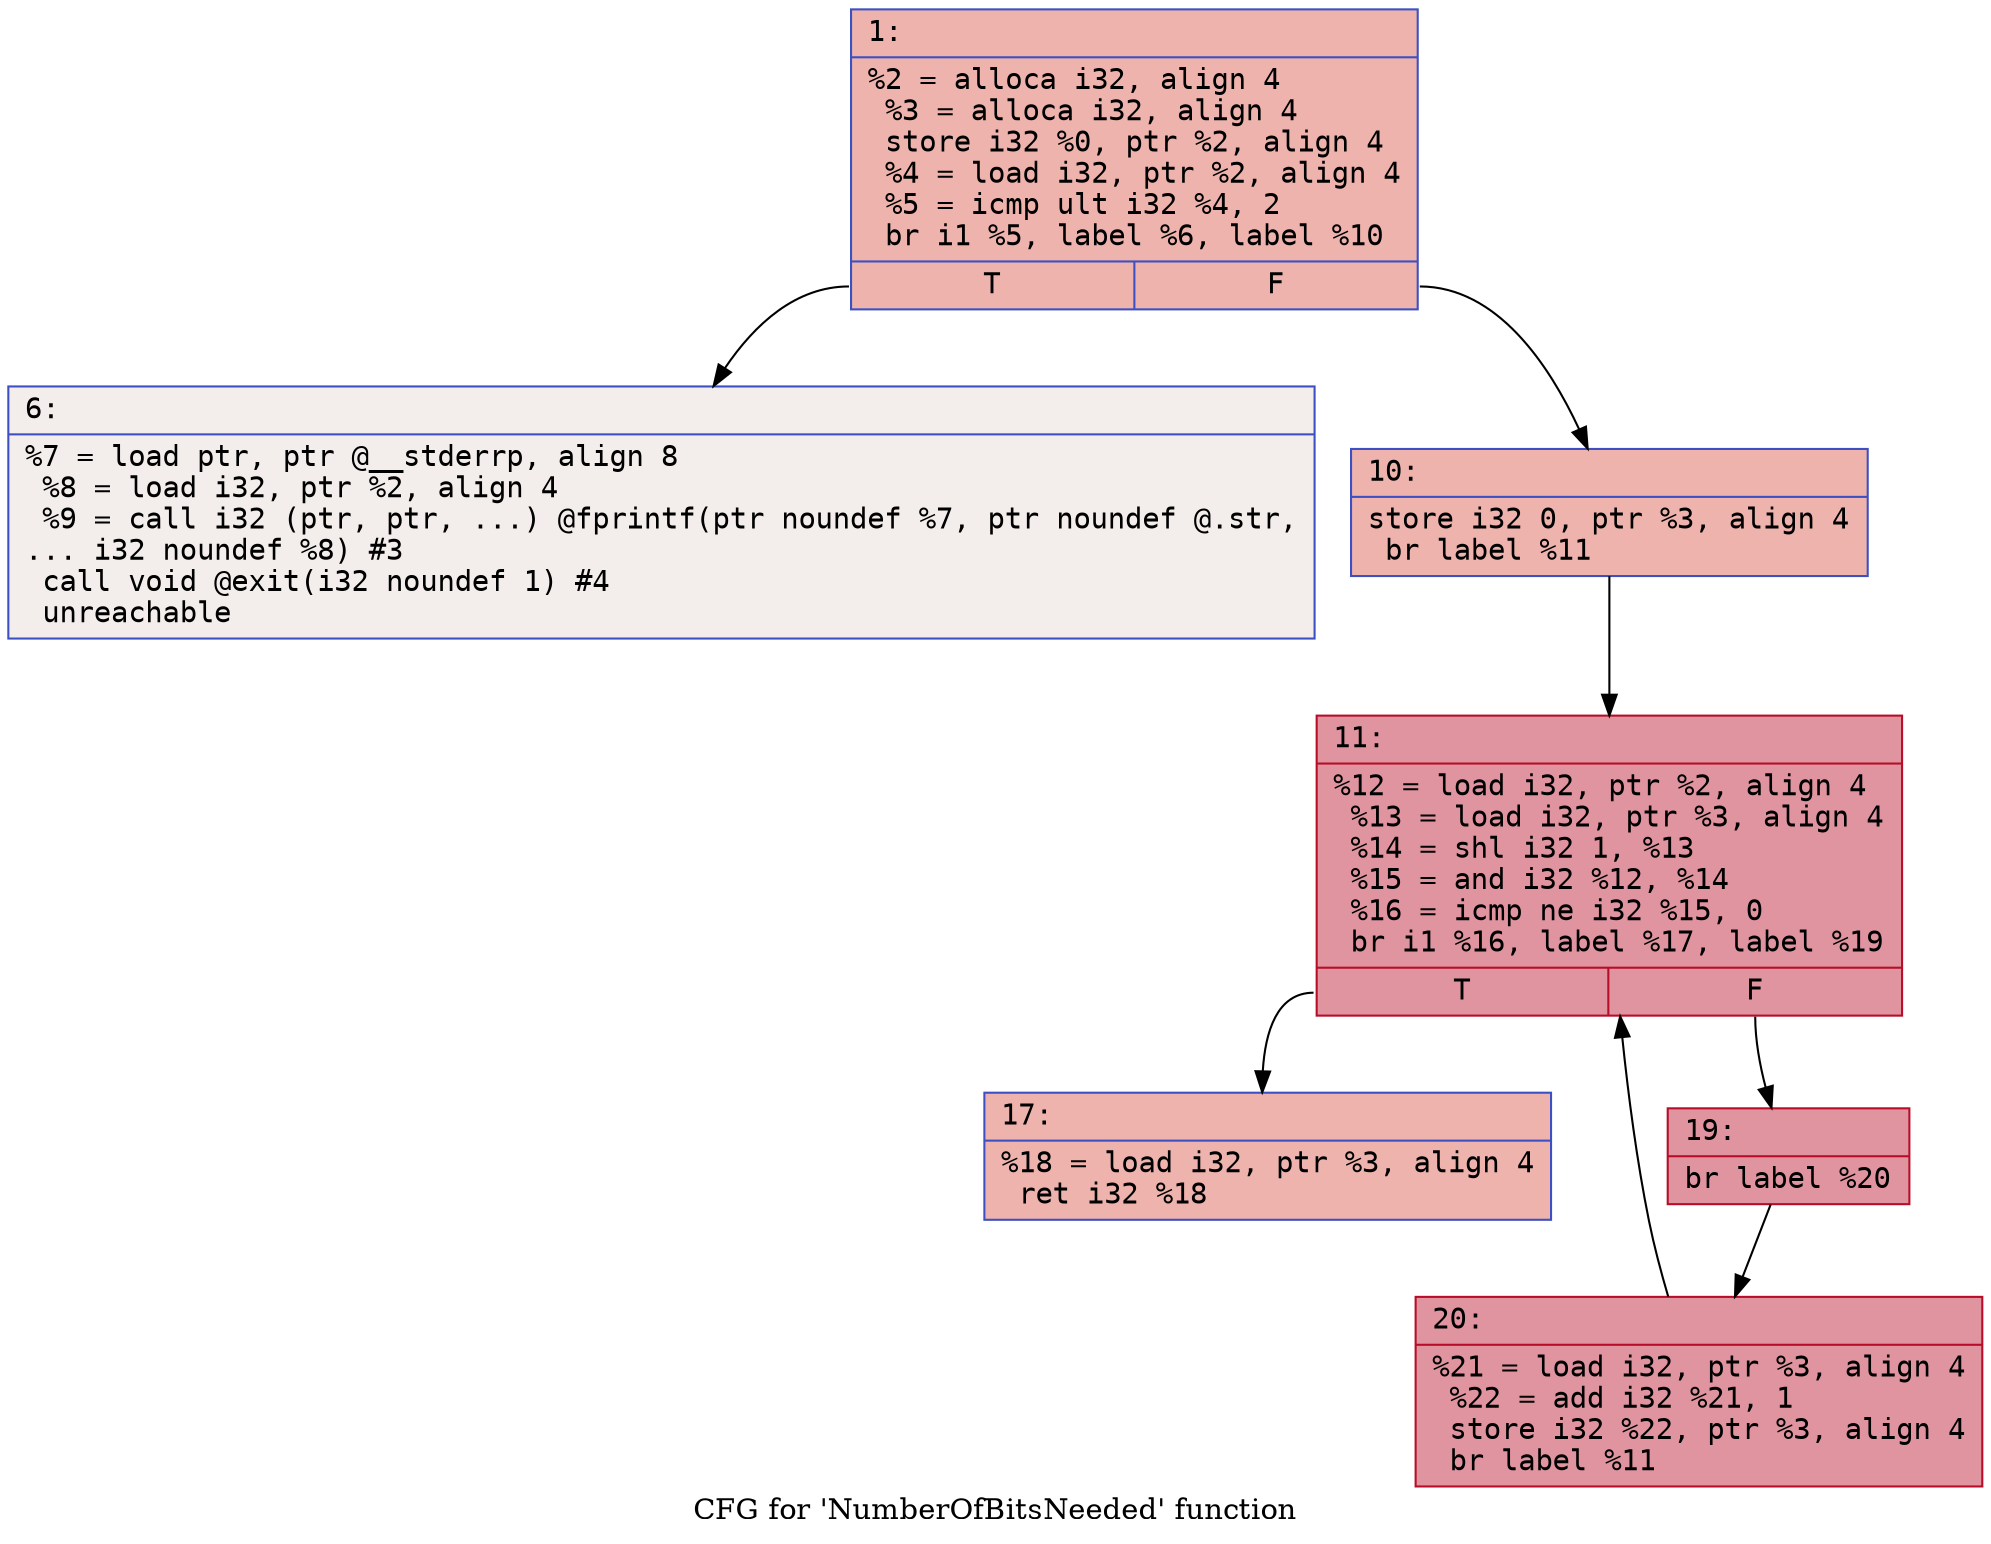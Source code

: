 digraph "CFG for 'NumberOfBitsNeeded' function" {
	label="CFG for 'NumberOfBitsNeeded' function";

	Node0x600001cea030 [shape=record,color="#3d50c3ff", style=filled, fillcolor="#d6524470" fontname="Courier",label="{1:\l|  %2 = alloca i32, align 4\l  %3 = alloca i32, align 4\l  store i32 %0, ptr %2, align 4\l  %4 = load i32, ptr %2, align 4\l  %5 = icmp ult i32 %4, 2\l  br i1 %5, label %6, label %10\l|{<s0>T|<s1>F}}"];
	Node0x600001cea030:s0 -> Node0x600001cea080[tooltip="1 -> 6\nProbability 0.00%" ];
	Node0x600001cea030:s1 -> Node0x600001cea0d0[tooltip="1 -> 10\nProbability 100.00%" ];
	Node0x600001cea080 [shape=record,color="#3d50c3ff", style=filled, fillcolor="#e5d8d170" fontname="Courier",label="{6:\l|  %7 = load ptr, ptr @__stderrp, align 8\l  %8 = load i32, ptr %2, align 4\l  %9 = call i32 (ptr, ptr, ...) @fprintf(ptr noundef %7, ptr noundef @.str,\l... i32 noundef %8) #3\l  call void @exit(i32 noundef 1) #4\l  unreachable\l}"];
	Node0x600001cea0d0 [shape=record,color="#3d50c3ff", style=filled, fillcolor="#d6524470" fontname="Courier",label="{10:\l|  store i32 0, ptr %3, align 4\l  br label %11\l}"];
	Node0x600001cea0d0 -> Node0x600001cea120[tooltip="10 -> 11\nProbability 100.00%" ];
	Node0x600001cea120 [shape=record,color="#b70d28ff", style=filled, fillcolor="#b70d2870" fontname="Courier",label="{11:\l|  %12 = load i32, ptr %2, align 4\l  %13 = load i32, ptr %3, align 4\l  %14 = shl i32 1, %13\l  %15 = and i32 %12, %14\l  %16 = icmp ne i32 %15, 0\l  br i1 %16, label %17, label %19\l|{<s0>T|<s1>F}}"];
	Node0x600001cea120:s0 -> Node0x600001cea170[tooltip="11 -> 17\nProbability 3.12%" ];
	Node0x600001cea120:s1 -> Node0x600001cea1c0[tooltip="11 -> 19\nProbability 96.88%" ];
	Node0x600001cea170 [shape=record,color="#3d50c3ff", style=filled, fillcolor="#d6524470" fontname="Courier",label="{17:\l|  %18 = load i32, ptr %3, align 4\l  ret i32 %18\l}"];
	Node0x600001cea1c0 [shape=record,color="#b70d28ff", style=filled, fillcolor="#b70d2870" fontname="Courier",label="{19:\l|  br label %20\l}"];
	Node0x600001cea1c0 -> Node0x600001cea210[tooltip="19 -> 20\nProbability 100.00%" ];
	Node0x600001cea210 [shape=record,color="#b70d28ff", style=filled, fillcolor="#b70d2870" fontname="Courier",label="{20:\l|  %21 = load i32, ptr %3, align 4\l  %22 = add i32 %21, 1\l  store i32 %22, ptr %3, align 4\l  br label %11\l}"];
	Node0x600001cea210 -> Node0x600001cea120[tooltip="20 -> 11\nProbability 100.00%" ];
}

